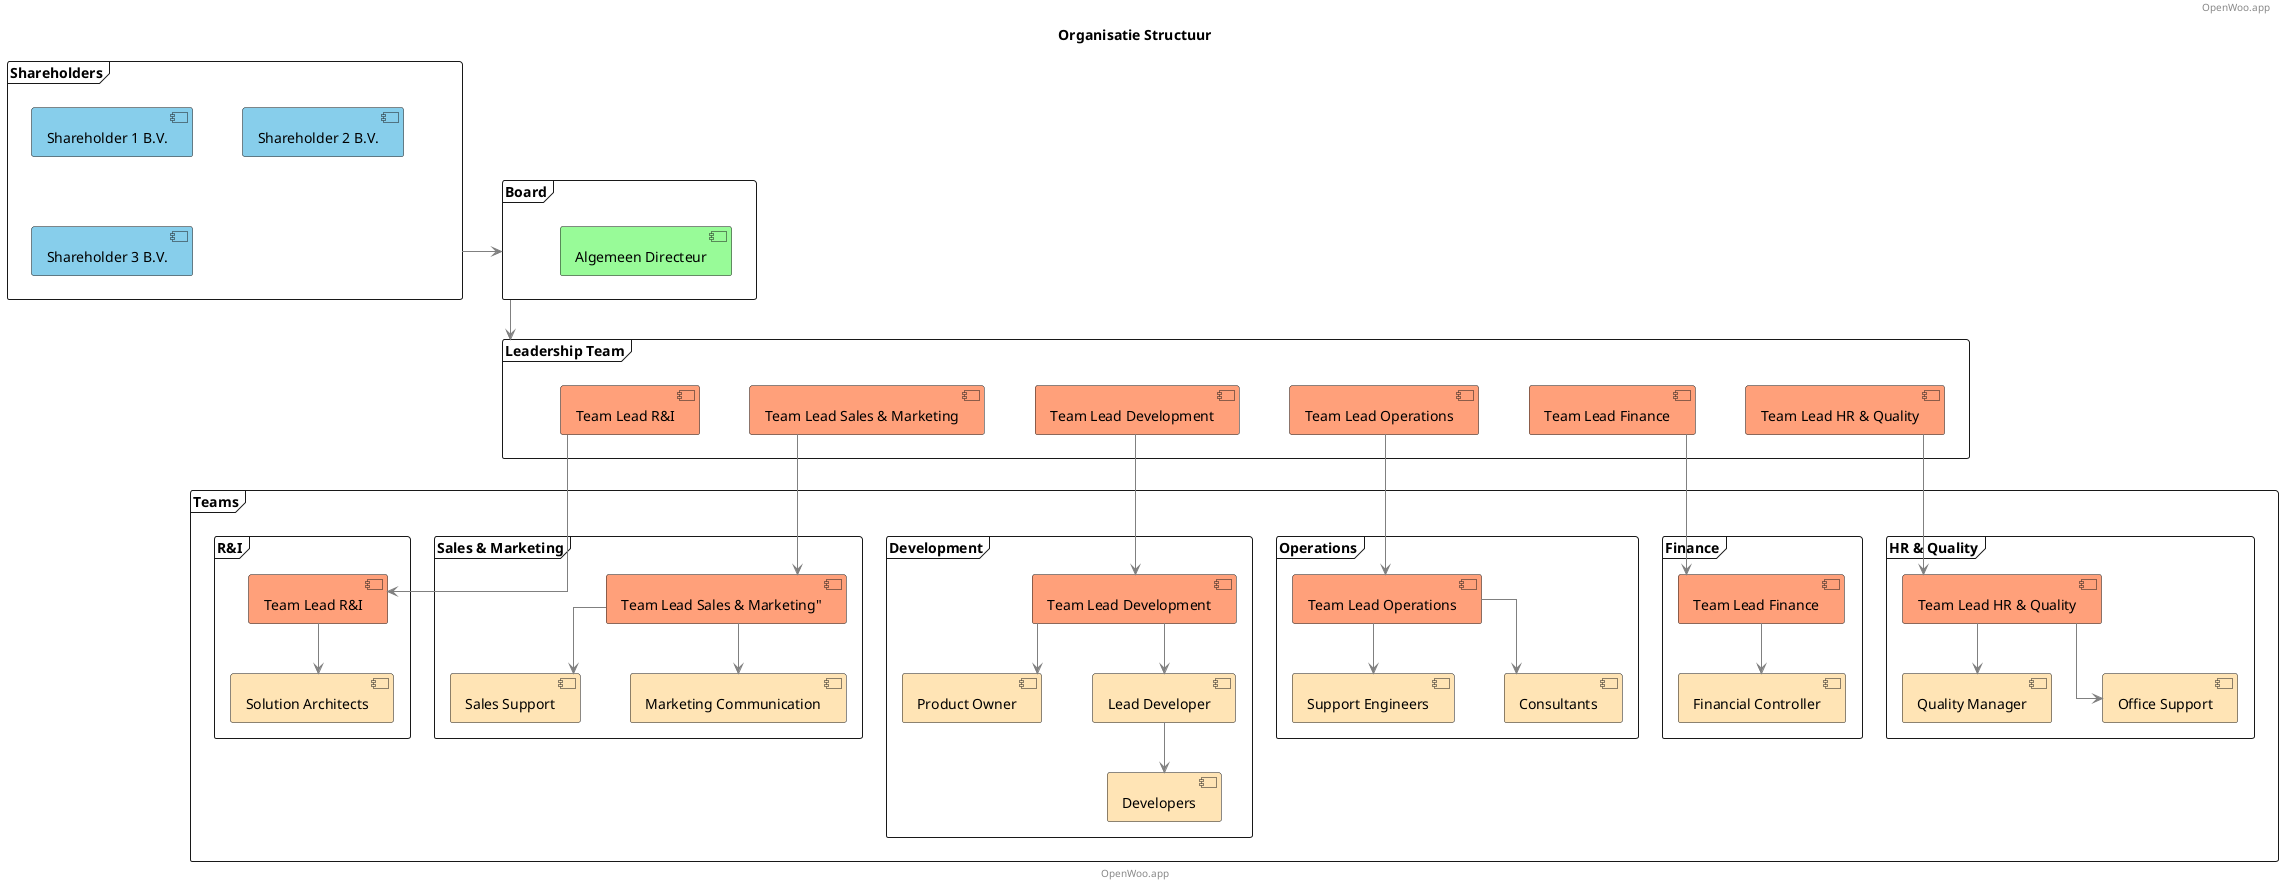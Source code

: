 @startuml
title Organisatie Structuur
footer: OpenWoo.app
header: OpenWoo.app

skinparam defaultFontName Arial
skinparam nodesep 50
skinparam ranksep 50
skinparam shadowing false
skinparam linetype ortho

' Shareholders
frame "Shareholders" {
    component "Shareholder 1 B.V." as SH1 #87CEEB
    component "Shareholder 2 B.V." as SH2 #87CEEB
    component "Shareholder 3 B.V." as SH3 #87CEEB
}

' Board
frame "Board" {
    component "Algemeen Directeur" as AD #98FB98
}

' Leadership Team
frame "Leadership Team" as LT {
    component "Team Lead HR & Quality" as TLHQ #FFA07A
    component "Team Lead Finance" as TLF #FFA07A
    component "Team Lead Operations" as TLO #FFA07A
    component "Team Lead Development" as TLD #FFA07A
    component "Team Lead Sales & Marketing" as TLSM #FFA07A
    component "Team Lead R&I" as TLRI #FFA07A
}

' Teams
frame "Teams" {
    ' HR & Quality Team
    frame "HR & Quality" {
        component "Team Lead HR & Quality" as HRL #FFA07A
        component "Quality Manager" as QM #FFE4B5
        component "Office Support" as OS #FFE4B5
    }

    ' Finance Team
    frame "Finance" {
        component "Team Lead Finance" as FL #FFA07A
        component "Financial Controller" as FC #FFE4B5
    }

    ' Operations Team
    frame "Operations" {
        component "Team Lead Operations" as OL #FFA07A
        component "Support Engineers" as SE #FFE4B5
        component "Consultants" as CON #FFE4B5
    }

    ' Development Team
    frame "Development" {
        component "Team Lead Development" as DL #FFA07A
        component "Product Owner" as PO #FFE4B5
        component "Lead Developer" as LD #FFE4B5
        component "Developers" as DEV #FFE4B5
    }

    ' Sales & Marketing Team
    frame "Sales & Marketing" {
        component "Team Lead Sales & Marketing"" as CL #FFA07A
        component "Sales Support" as SS #FFE4B5
        component "Marketing Communication" as MC #FFE4B5
    }

    ' Research & Innovation Team
    frame "R&I" {
        component "Team Lead R&I" as RDL #FFA07A
        component "Solution Architects" as SA #FFE4B5
    }
}

' Relationships
Shareholders -[#gray]-> Board
Board -[#gray]down-> LT

' HR & Quality relationships
TLHQ -[#gray]down-> HRL
HRL -[#gray]down-> QM
HRL -[#gray]down-> OS
' Finance relationships
TLF -[#gray]down-> FL
FL -[#gray]down-> FC

' Operations relationships
TLO -[#gray]down-> OL
OL -[#gray]down-> SE
OL -[#gray]down-> CON

' Development relationships
TLD -[#gray]down-> DL
DL -[#gray]down-> PO
DL -[#gray]down-> LD
LD -[#gray]down-> DEV

' Sales & Marketing relationships
TLSM -[#gray]down-> CL
CL -[#gray]down-> SS
CL -[#gray]down-> MC

' R&I relationships
TLRI -[#gray]down-> RDL
RDL -[#gray]down-> SA

@enduml
